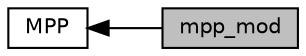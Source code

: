 digraph "mpp_mod"
{
  edge [fontname="Helvetica",fontsize="10",labelfontname="Helvetica",labelfontsize="10"];
  node [fontname="Helvetica",fontsize="10",shape=box];
  rankdir=LR;
  Node2 [label="MPP",height=0.2,width=0.4,color="black", fillcolor="white", style="filled",URL="$group__mpp.html",tooltip="Modules and associated files in the mpp directory."];
  Node1 [label="mpp_mod",height=0.2,width=0.4,color="black", fillcolor="grey75", style="filled", fontcolor="black",tooltip="This module defines interfaces for common operations using message-passing libraries."];
  Node2->Node1 [shape=plaintext, dir="back", style="solid"];
}
